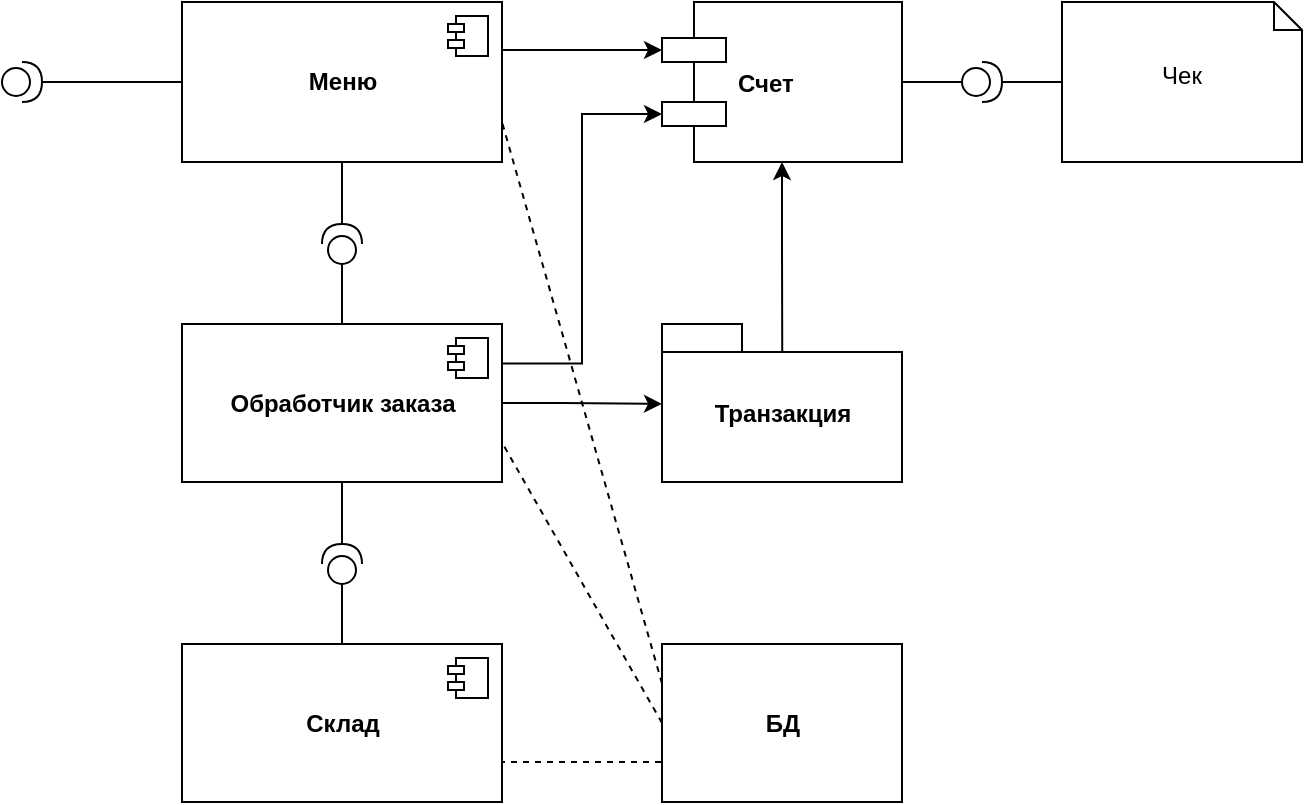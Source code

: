 <mxfile version="10.6.0" type="device"><diagram id="5yhZkjJ1Q6H7eflQoXV9" name="Page-1"><mxGraphModel dx="1154" dy="741" grid="1" gridSize="10" guides="1" tooltips="1" connect="1" arrows="1" fold="1" page="1" pageScale="1" pageWidth="827" pageHeight="583" math="0" shadow="0"><root><mxCell id="0"/><mxCell id="1" parent="0"/><mxCell id="OWjluWruYU1CZ1VvROL3-18" style="edgeStyle=orthogonalEdgeStyle;rounded=0;orthogonalLoop=1;jettySize=auto;html=1;exitX=1;exitY=0.25;exitDx=0;exitDy=0;startArrow=none;startFill=0;endArrow=classic;endFill=1;entryX=0;entryY=0.3;entryDx=0;entryDy=0;" edge="1" parent="1" source="OWjluWruYU1CZ1VvROL3-1" target="OWjluWruYU1CZ1VvROL3-7"><mxGeometry relative="1" as="geometry"><mxPoint x="350" y="60.333" as="targetPoint"/><Array as="points"><mxPoint x="280" y="64"/></Array></mxGeometry></mxCell><mxCell id="OWjluWruYU1CZ1VvROL3-23" style="edgeStyle=orthogonalEdgeStyle;rounded=0;orthogonalLoop=1;jettySize=auto;html=1;exitX=0.5;exitY=1;exitDx=0;exitDy=0;entryX=1;entryY=0.5;entryDx=0;entryDy=0;entryPerimeter=0;startArrow=none;startFill=0;endArrow=none;endFill=0;" edge="1" parent="1" source="OWjluWruYU1CZ1VvROL3-1" target="OWjluWruYU1CZ1VvROL3-12"><mxGeometry relative="1" as="geometry"/></mxCell><mxCell id="OWjluWruYU1CZ1VvROL3-1" value="&lt;b&gt;Меню&lt;/b&gt;" style="html=1;" vertex="1" parent="1"><mxGeometry x="120" y="40" width="160" height="80" as="geometry"/></mxCell><mxCell id="OWjluWruYU1CZ1VvROL3-2" value="" style="shape=component;jettyWidth=8;jettyHeight=4;" vertex="1" parent="OWjluWruYU1CZ1VvROL3-1"><mxGeometry x="1" width="20" height="20" relative="1" as="geometry"><mxPoint x="-27" y="7" as="offset"/></mxGeometry></mxCell><mxCell id="OWjluWruYU1CZ1VvROL3-16" style="edgeStyle=orthogonalEdgeStyle;rounded=0;orthogonalLoop=1;jettySize=auto;html=1;exitX=1;exitY=0.5;exitDx=0;exitDy=0;entryX=0;entryY=0.506;entryDx=0;entryDy=0;entryPerimeter=0;" edge="1" parent="1" source="OWjluWruYU1CZ1VvROL3-3" target="OWjluWruYU1CZ1VvROL3-8"><mxGeometry relative="1" as="geometry"><Array as="points"><mxPoint x="310" y="241"/><mxPoint x="310" y="241"/></Array></mxGeometry></mxCell><mxCell id="OWjluWruYU1CZ1VvROL3-19" style="edgeStyle=orthogonalEdgeStyle;rounded=0;orthogonalLoop=1;jettySize=auto;html=1;exitX=1;exitY=0.25;exitDx=0;exitDy=0;entryX=0;entryY=0.7;entryDx=0;entryDy=0;startArrow=none;startFill=0;endArrow=classic;endFill=1;" edge="1" parent="1" source="OWjluWruYU1CZ1VvROL3-3" target="OWjluWruYU1CZ1VvROL3-7"><mxGeometry relative="1" as="geometry"/></mxCell><mxCell id="OWjluWruYU1CZ1VvROL3-25" style="edgeStyle=orthogonalEdgeStyle;rounded=0;orthogonalLoop=1;jettySize=auto;html=1;exitX=0.5;exitY=1;exitDx=0;exitDy=0;entryX=1;entryY=0.5;entryDx=0;entryDy=0;entryPerimeter=0;startArrow=none;startFill=0;endArrow=none;endFill=0;" edge="1" parent="1" source="OWjluWruYU1CZ1VvROL3-3" target="OWjluWruYU1CZ1VvROL3-13"><mxGeometry relative="1" as="geometry"/></mxCell><mxCell id="OWjluWruYU1CZ1VvROL3-3" value="&lt;b&gt;Обработчик заказа&lt;/b&gt;" style="html=1;" vertex="1" parent="1"><mxGeometry x="120" y="201" width="160" height="79" as="geometry"/></mxCell><mxCell id="OWjluWruYU1CZ1VvROL3-4" value="" style="shape=component;jettyWidth=8;jettyHeight=4;" vertex="1" parent="OWjluWruYU1CZ1VvROL3-3"><mxGeometry x="1" width="20" height="20" relative="1" as="geometry"><mxPoint x="-27" y="7" as="offset"/></mxGeometry></mxCell><mxCell id="OWjluWruYU1CZ1VvROL3-20" style="edgeStyle=orthogonalEdgeStyle;rounded=0;orthogonalLoop=1;jettySize=auto;html=1;exitX=1;exitY=0.5;exitDx=0;exitDy=0;entryX=0;entryY=0.5;entryDx=0;entryDy=0;startArrow=none;startFill=0;endArrow=none;endFill=0;dashed=1;" edge="1" parent="1" source="OWjluWruYU1CZ1VvROL3-5" target="OWjluWruYU1CZ1VvROL3-9"><mxGeometry relative="1" as="geometry"><Array as="points"><mxPoint x="280" y="420"/><mxPoint x="360" y="420"/></Array></mxGeometry></mxCell><mxCell id="OWjluWruYU1CZ1VvROL3-5" value="&lt;b&gt;Склад&lt;/b&gt;" style="html=1;" vertex="1" parent="1"><mxGeometry x="120" y="361" width="160" height="79" as="geometry"/></mxCell><mxCell id="OWjluWruYU1CZ1VvROL3-6" value="" style="shape=component;jettyWidth=8;jettyHeight=4;" vertex="1" parent="OWjluWruYU1CZ1VvROL3-5"><mxGeometry x="1" width="20" height="20" relative="1" as="geometry"><mxPoint x="-27" y="7" as="offset"/></mxGeometry></mxCell><mxCell id="OWjluWruYU1CZ1VvROL3-17" style="edgeStyle=orthogonalEdgeStyle;rounded=0;orthogonalLoop=1;jettySize=auto;html=1;exitX=0.5;exitY=1;exitDx=0;exitDy=0;entryX=0.501;entryY=0.174;entryDx=0;entryDy=0;entryPerimeter=0;startArrow=classic;startFill=1;endArrow=none;endFill=0;" edge="1" parent="1" source="OWjluWruYU1CZ1VvROL3-7" target="OWjluWruYU1CZ1VvROL3-8"><mxGeometry relative="1" as="geometry"><Array as="points"><mxPoint x="420" y="161"/></Array></mxGeometry></mxCell><mxCell id="OWjluWruYU1CZ1VvROL3-27" style="edgeStyle=orthogonalEdgeStyle;rounded=0;orthogonalLoop=1;jettySize=auto;html=1;exitX=1;exitY=0.5;exitDx=0;exitDy=0;entryX=0;entryY=0.5;entryDx=0;entryDy=0;entryPerimeter=0;startArrow=none;startFill=0;endArrow=none;endFill=0;" edge="1" parent="1" source="OWjluWruYU1CZ1VvROL3-7" target="OWjluWruYU1CZ1VvROL3-11"><mxGeometry relative="1" as="geometry"/></mxCell><mxCell id="OWjluWruYU1CZ1VvROL3-7" value="Счет" style="shape=component;align=left;spacingLeft=36;fontStyle=1" vertex="1" parent="1"><mxGeometry x="360" y="40" width="120" height="80" as="geometry"/></mxCell><mxCell id="OWjluWruYU1CZ1VvROL3-8" value="Транзакция" style="shape=folder;fontStyle=1;spacingTop=10;tabWidth=40;tabHeight=14;tabPosition=left;html=1;" vertex="1" parent="1"><mxGeometry x="360" y="201" width="120" height="79" as="geometry"/></mxCell><mxCell id="OWjluWruYU1CZ1VvROL3-9" value="&lt;b&gt;БД&lt;/b&gt;" style="html=1;" vertex="1" parent="1"><mxGeometry x="360" y="361" width="120" height="79" as="geometry"/></mxCell><mxCell id="OWjluWruYU1CZ1VvROL3-10" value="Чек&lt;br&gt;" style="shape=note;whiteSpace=wrap;html=1;size=14;verticalAlign=middle;align=center;spacingTop=-6;" vertex="1" parent="1"><mxGeometry x="560" y="40" width="120" height="80" as="geometry"/></mxCell><mxCell id="OWjluWruYU1CZ1VvROL3-28" style="edgeStyle=orthogonalEdgeStyle;rounded=0;orthogonalLoop=1;jettySize=auto;html=1;exitX=1;exitY=0.5;exitDx=0;exitDy=0;exitPerimeter=0;entryX=0;entryY=0.5;entryDx=0;entryDy=0;entryPerimeter=0;startArrow=none;startFill=0;endArrow=none;endFill=0;" edge="1" parent="1" source="OWjluWruYU1CZ1VvROL3-11" target="OWjluWruYU1CZ1VvROL3-10"><mxGeometry relative="1" as="geometry"/></mxCell><mxCell id="OWjluWruYU1CZ1VvROL3-11" value="" style="shape=providedRequiredInterface;html=1;verticalLabelPosition=bottom;" vertex="1" parent="1"><mxGeometry x="510" y="70" width="20" height="20" as="geometry"/></mxCell><mxCell id="OWjluWruYU1CZ1VvROL3-24" style="edgeStyle=orthogonalEdgeStyle;rounded=0;orthogonalLoop=1;jettySize=auto;html=1;exitX=0;exitY=0.5;exitDx=0;exitDy=0;exitPerimeter=0;startArrow=none;startFill=0;endArrow=none;endFill=0;entryX=0.5;entryY=0;entryDx=0;entryDy=0;" edge="1" parent="1" source="OWjluWruYU1CZ1VvROL3-12" target="OWjluWruYU1CZ1VvROL3-3"><mxGeometry relative="1" as="geometry"><mxPoint x="200" y="190" as="targetPoint"/></mxGeometry></mxCell><mxCell id="OWjluWruYU1CZ1VvROL3-12" value="" style="shape=providedRequiredInterface;html=1;verticalLabelPosition=bottom;direction=north;" vertex="1" parent="1"><mxGeometry x="190" y="151" width="20" height="20" as="geometry"/></mxCell><mxCell id="OWjluWruYU1CZ1VvROL3-26" style="edgeStyle=orthogonalEdgeStyle;rounded=0;orthogonalLoop=1;jettySize=auto;html=1;exitX=0;exitY=0.5;exitDx=0;exitDy=0;exitPerimeter=0;entryX=0.5;entryY=0;entryDx=0;entryDy=0;startArrow=none;startFill=0;endArrow=none;endFill=0;" edge="1" parent="1" source="OWjluWruYU1CZ1VvROL3-13" target="OWjluWruYU1CZ1VvROL3-5"><mxGeometry relative="1" as="geometry"/></mxCell><mxCell id="OWjluWruYU1CZ1VvROL3-13" value="" style="shape=providedRequiredInterface;html=1;verticalLabelPosition=bottom;direction=north;" vertex="1" parent="1"><mxGeometry x="190" y="311" width="20" height="20" as="geometry"/></mxCell><mxCell id="OWjluWruYU1CZ1VvROL3-22" style="edgeStyle=orthogonalEdgeStyle;rounded=0;orthogonalLoop=1;jettySize=auto;html=1;exitX=1;exitY=0.5;exitDx=0;exitDy=0;exitPerimeter=0;entryX=0;entryY=0.5;entryDx=0;entryDy=0;startArrow=none;startFill=0;endArrow=none;endFill=0;" edge="1" parent="1" source="OWjluWruYU1CZ1VvROL3-21" target="OWjluWruYU1CZ1VvROL3-1"><mxGeometry relative="1" as="geometry"/></mxCell><mxCell id="OWjluWruYU1CZ1VvROL3-21" value="" style="shape=providedRequiredInterface;html=1;verticalLabelPosition=bottom;" vertex="1" parent="1"><mxGeometry x="30" y="70" width="20" height="20" as="geometry"/></mxCell><mxCell id="OWjluWruYU1CZ1VvROL3-32" value="" style="endArrow=none;dashed=1;html=1;entryX=1;entryY=0.75;entryDx=0;entryDy=0;exitX=0;exitY=0.25;exitDx=0;exitDy=0;" edge="1" parent="1" source="OWjluWruYU1CZ1VvROL3-9" target="OWjluWruYU1CZ1VvROL3-1"><mxGeometry width="50" height="50" relative="1" as="geometry"><mxPoint x="30" y="510" as="sourcePoint"/><mxPoint x="80" y="460" as="targetPoint"/></mxGeometry></mxCell><mxCell id="OWjluWruYU1CZ1VvROL3-33" value="" style="endArrow=none;dashed=1;html=1;entryX=1;entryY=0.75;entryDx=0;entryDy=0;exitX=0;exitY=0.5;exitDx=0;exitDy=0;" edge="1" parent="1" source="OWjluWruYU1CZ1VvROL3-9" target="OWjluWruYU1CZ1VvROL3-3"><mxGeometry width="50" height="50" relative="1" as="geometry"><mxPoint x="30" y="510" as="sourcePoint"/><mxPoint x="80" y="460" as="targetPoint"/></mxGeometry></mxCell></root></mxGraphModel></diagram></mxfile>